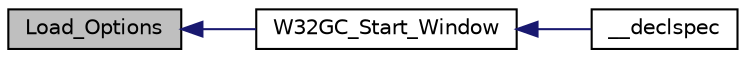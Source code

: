 digraph "Load_Options"
{
  edge [fontname="Helvetica",fontsize="10",labelfontname="Helvetica",labelfontsize="10"];
  node [fontname="Helvetica",fontsize="10",shape=record];
  rankdir="LR";
  Node1 [label="Load_Options",height=0.2,width=0.4,color="black", fillcolor="grey75", style="filled", fontcolor="black"];
  Node1 -> Node2 [dir="back",color="midnightblue",fontsize="10",style="solid",fontname="Helvetica"];
  Node2 [label="W32GC_Start_Window",height=0.2,width=0.4,color="black", fillcolor="white", style="filled",URL="$w32__console_8c.html#a4df61e90931602252f4bd1addb17902f"];
  Node2 -> Node3 [dir="back",color="midnightblue",fontsize="10",style="solid",fontname="Helvetica"];
  Node3 [label="__declspec",height=0.2,width=0.4,color="black", fillcolor="white", style="filled",URL="$w32gc__interf_8c.html#a9bbe083e9a45c3fda6abf2737bebc2ad"];
}
